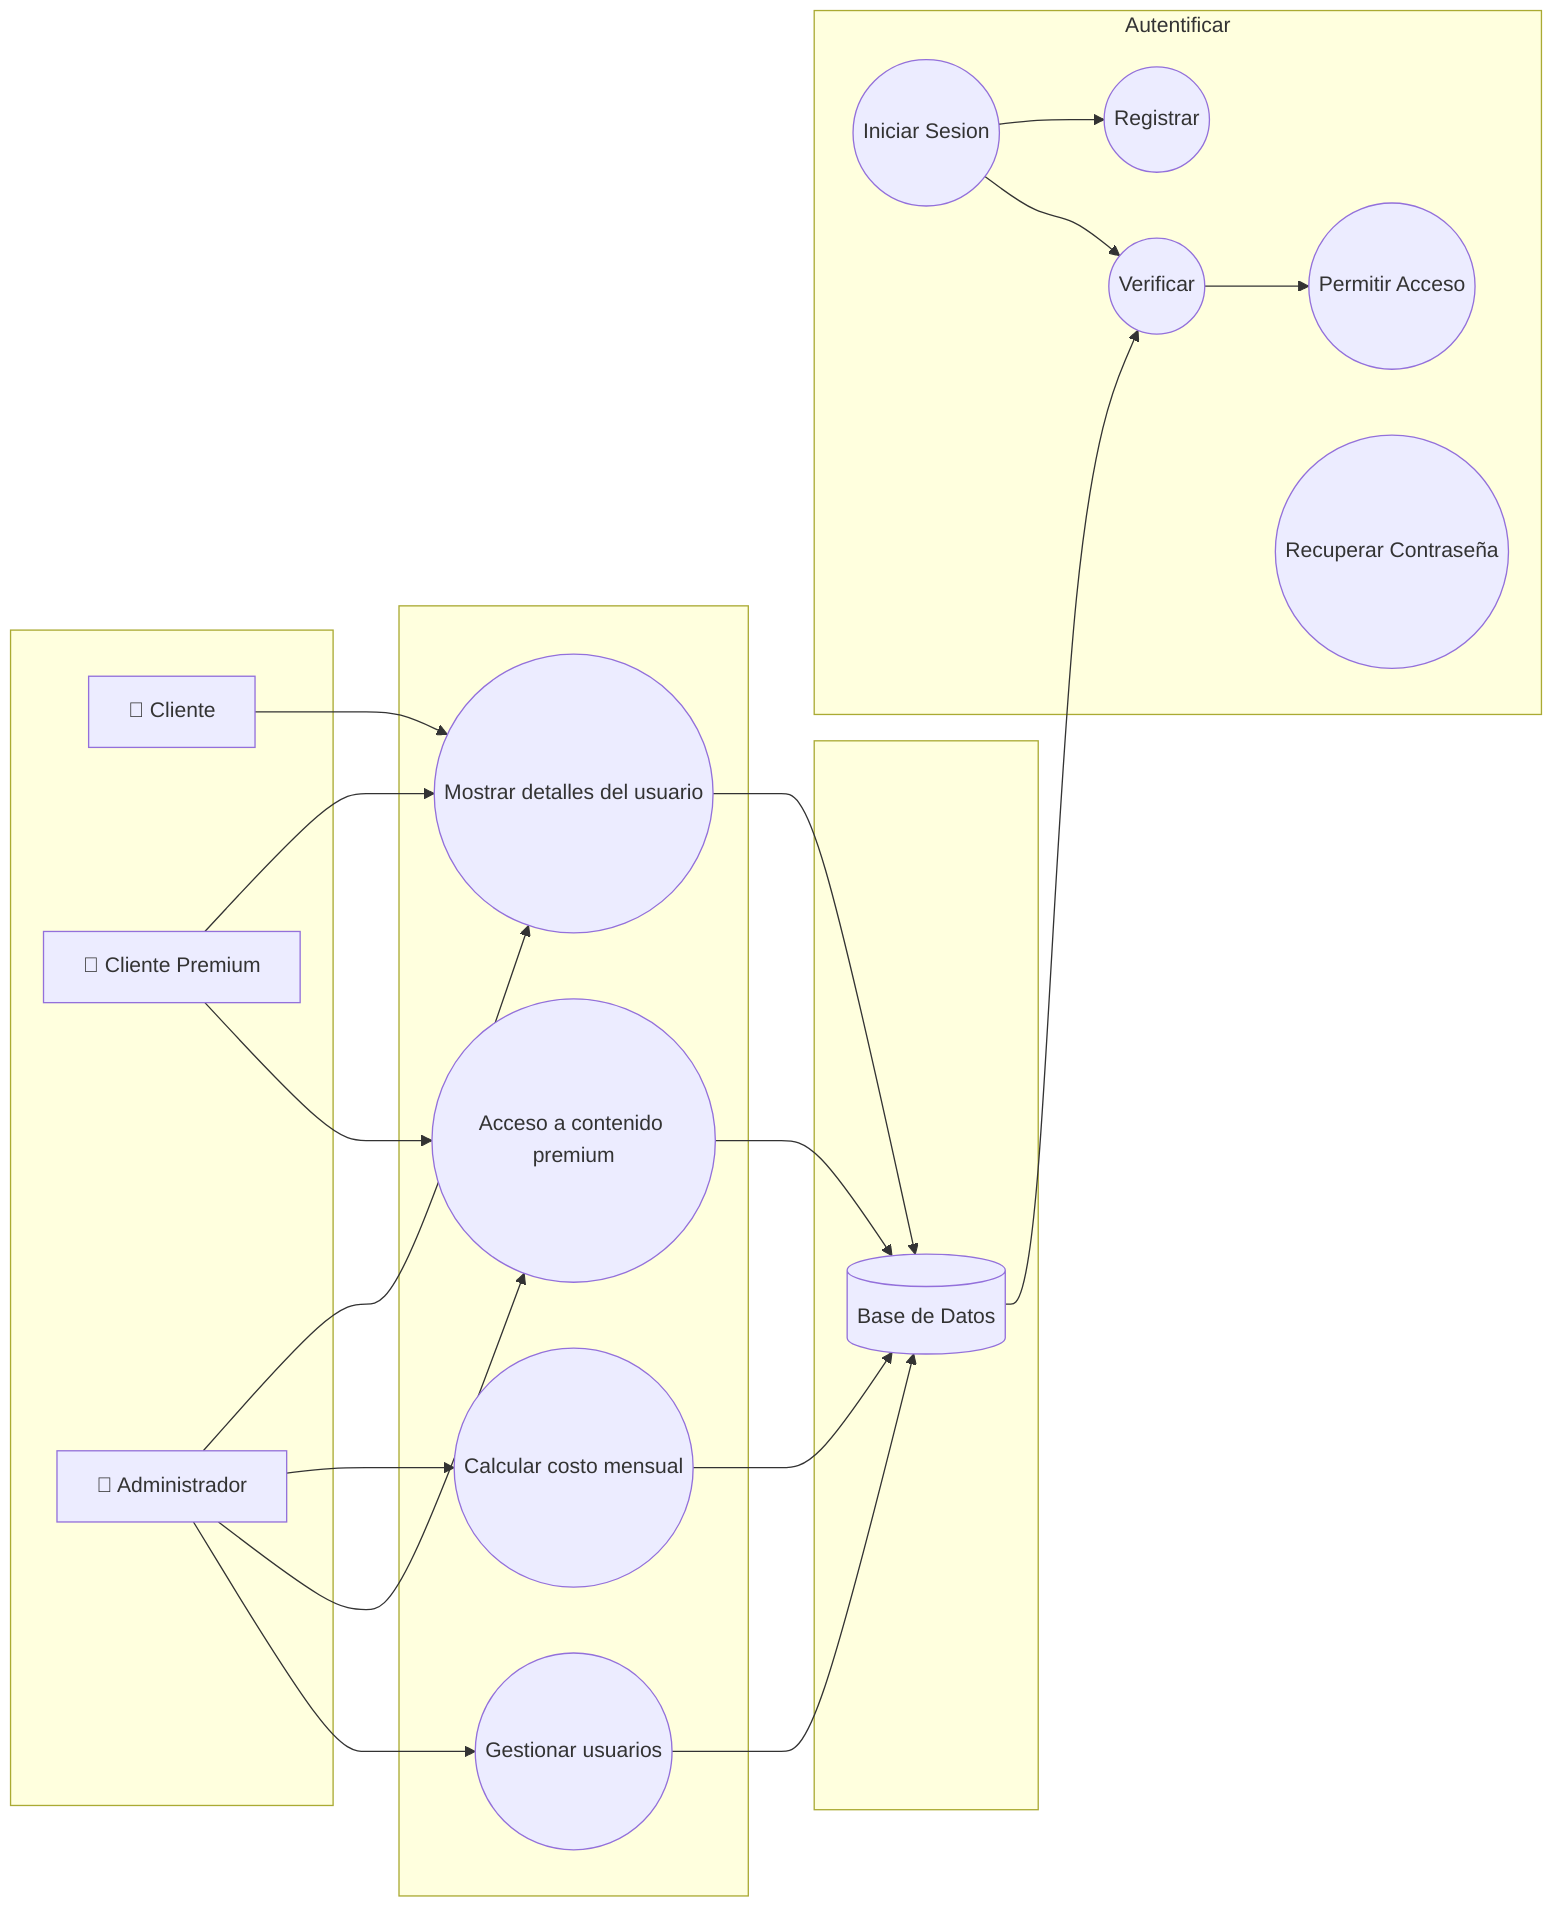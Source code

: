 flowchart LR
  %% Subgrafos para alinear
  subgraph Left[ ]
    Cliente["👤 Cliente"]
    ClientePremium["👤 Cliente Premium"]
    Admin["👤 Administrador"]
  end

  subgraph Middle[ ]
    CU1(("Mostrar detalles del usuario"))
    CU2(("Calcular costo mensual"))
    CU3(("Acceso a contenido premium"))
    CU4(("Gestionar usuarios"))
  end

  subgraph Right[ ]
    bd[(Base de Datos)]
  end

  subgraph Autentificar
    CU5(("Registrar"))
    CU6(("Verificar"))
    CU7(("Iniciar Sesion"))
    CU8(("Permitir Acceso"))
    CU9(("Recuperar Contraseña"))
  end

  %% Relaciones Cliente
  Cliente --> CU1

  %% Relaciones Administrador
  Admin --> CU1
  Admin --> CU2
  Admin --> CU3
  Admin --> CU4

  %% Relaciones Cliente Premium
  ClientePremium --> CU1
  ClientePremium --> CU3

  %% Relaciones Base de Datos
  CU1 --> bd
  CU2 --> bd
  CU3 --> bd
  CU4 --> bd

  %% Relaciones Autentificar
  bd --> CU6

  %% Relaciones internas
  CU7 --> CU5
  CU7 --> CU6
  CU6 --> CU8